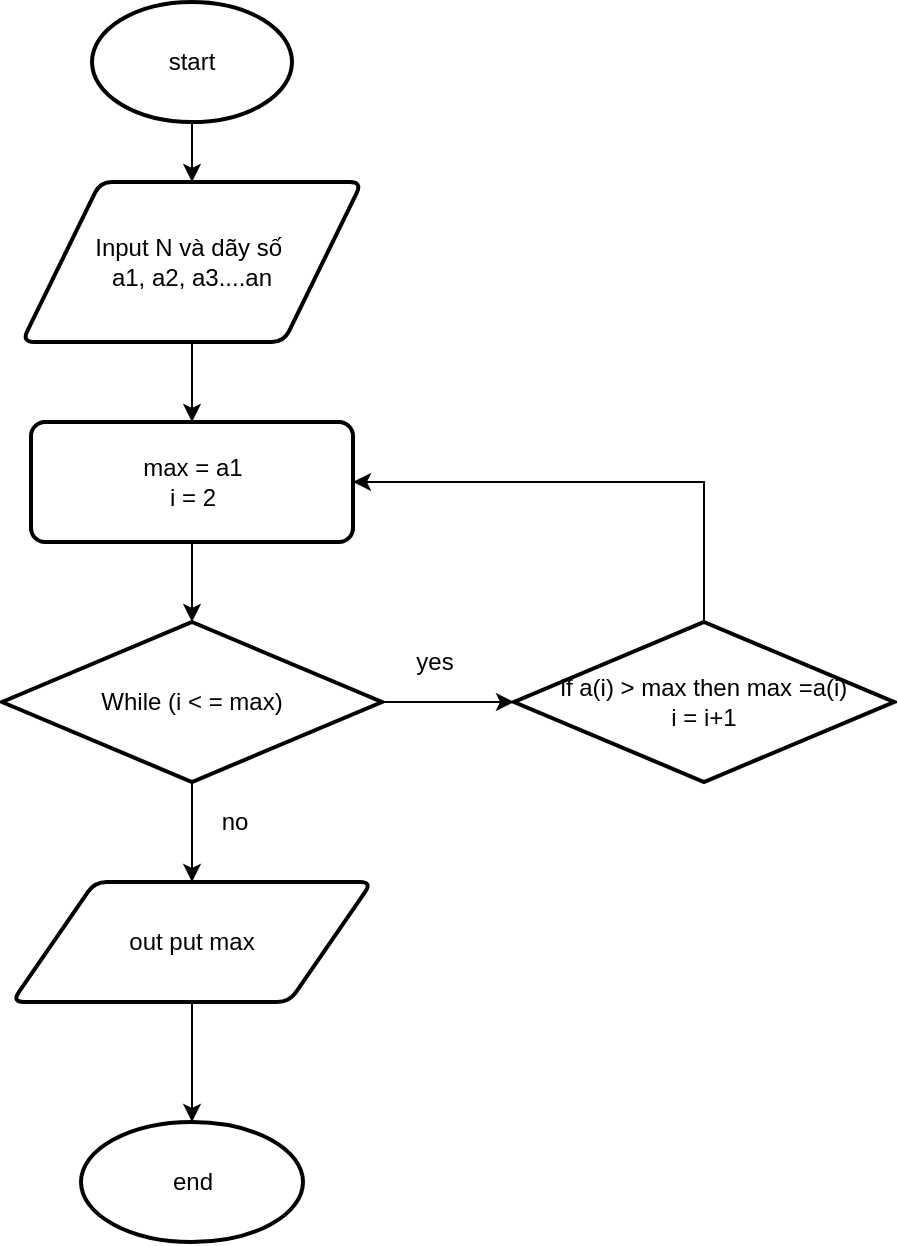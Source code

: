 <mxfile version="13.9.9" type="device"><diagram id="C5RBs43oDa-KdzZeNtuy" name="Page-1"><mxGraphModel dx="1264" dy="592" grid="1" gridSize="10" guides="1" tooltips="1" connect="1" arrows="1" fold="1" page="1" pageScale="1" pageWidth="827" pageHeight="1169" math="0" shadow="0"><root><mxCell id="WIyWlLk6GJQsqaUBKTNV-0"/><mxCell id="WIyWlLk6GJQsqaUBKTNV-1" parent="WIyWlLk6GJQsqaUBKTNV-0"/><mxCell id="VuCMs_9Q1l2V4QLPbGWz-8" value="" style="edgeStyle=orthogonalEdgeStyle;rounded=0;orthogonalLoop=1;jettySize=auto;html=1;" edge="1" parent="WIyWlLk6GJQsqaUBKTNV-1" source="VuCMs_9Q1l2V4QLPbGWz-1" target="VuCMs_9Q1l2V4QLPbGWz-3"><mxGeometry relative="1" as="geometry"/></mxCell><mxCell id="VuCMs_9Q1l2V4QLPbGWz-1" value="start" style="strokeWidth=2;html=1;shape=mxgraph.flowchart.start_1;whiteSpace=wrap;" vertex="1" parent="WIyWlLk6GJQsqaUBKTNV-1"><mxGeometry x="289" y="30" width="100" height="60" as="geometry"/></mxCell><mxCell id="VuCMs_9Q1l2V4QLPbGWz-2" value="end" style="strokeWidth=2;html=1;shape=mxgraph.flowchart.start_1;whiteSpace=wrap;" vertex="1" parent="WIyWlLk6GJQsqaUBKTNV-1"><mxGeometry x="283.5" y="590" width="111" height="60" as="geometry"/></mxCell><mxCell id="VuCMs_9Q1l2V4QLPbGWz-9" value="" style="edgeStyle=orthogonalEdgeStyle;rounded=0;orthogonalLoop=1;jettySize=auto;html=1;" edge="1" parent="WIyWlLk6GJQsqaUBKTNV-1" source="VuCMs_9Q1l2V4QLPbGWz-3" target="VuCMs_9Q1l2V4QLPbGWz-4"><mxGeometry relative="1" as="geometry"/></mxCell><mxCell id="VuCMs_9Q1l2V4QLPbGWz-3" value="Input N và dãy số&amp;nbsp;&lt;br&gt;a1, a2, a3....an&lt;br&gt;" style="shape=parallelogram;html=1;strokeWidth=2;perimeter=parallelogramPerimeter;whiteSpace=wrap;rounded=1;arcSize=12;size=0.23;" vertex="1" parent="WIyWlLk6GJQsqaUBKTNV-1"><mxGeometry x="254" y="120" width="170" height="80" as="geometry"/></mxCell><mxCell id="VuCMs_9Q1l2V4QLPbGWz-10" value="" style="edgeStyle=orthogonalEdgeStyle;rounded=0;orthogonalLoop=1;jettySize=auto;html=1;" edge="1" parent="WIyWlLk6GJQsqaUBKTNV-1" source="VuCMs_9Q1l2V4QLPbGWz-4" target="VuCMs_9Q1l2V4QLPbGWz-5"><mxGeometry relative="1" as="geometry"/></mxCell><mxCell id="VuCMs_9Q1l2V4QLPbGWz-4" value="max = a1&lt;br&gt;i = 2" style="rounded=1;whiteSpace=wrap;html=1;absoluteArcSize=1;arcSize=14;strokeWidth=2;" vertex="1" parent="WIyWlLk6GJQsqaUBKTNV-1"><mxGeometry x="258.5" y="240" width="161" height="60" as="geometry"/></mxCell><mxCell id="VuCMs_9Q1l2V4QLPbGWz-11" value="" style="edgeStyle=orthogonalEdgeStyle;rounded=0;orthogonalLoop=1;jettySize=auto;html=1;" edge="1" parent="WIyWlLk6GJQsqaUBKTNV-1" source="VuCMs_9Q1l2V4QLPbGWz-5" target="VuCMs_9Q1l2V4QLPbGWz-7"><mxGeometry relative="1" as="geometry"/></mxCell><mxCell id="VuCMs_9Q1l2V4QLPbGWz-14" value="" style="edgeStyle=orthogonalEdgeStyle;rounded=0;orthogonalLoop=1;jettySize=auto;html=1;" edge="1" parent="WIyWlLk6GJQsqaUBKTNV-1" source="VuCMs_9Q1l2V4QLPbGWz-5" target="VuCMs_9Q1l2V4QLPbGWz-6"><mxGeometry relative="1" as="geometry"/></mxCell><mxCell id="VuCMs_9Q1l2V4QLPbGWz-5" value="While (i &amp;lt; = max)" style="strokeWidth=2;html=1;shape=mxgraph.flowchart.decision;whiteSpace=wrap;" vertex="1" parent="WIyWlLk6GJQsqaUBKTNV-1"><mxGeometry x="244" y="340" width="190" height="80" as="geometry"/></mxCell><mxCell id="VuCMs_9Q1l2V4QLPbGWz-16" style="edgeStyle=orthogonalEdgeStyle;rounded=0;orthogonalLoop=1;jettySize=auto;html=1;" edge="1" parent="WIyWlLk6GJQsqaUBKTNV-1" source="VuCMs_9Q1l2V4QLPbGWz-6" target="VuCMs_9Q1l2V4QLPbGWz-4"><mxGeometry relative="1" as="geometry"><Array as="points"><mxPoint x="595" y="270"/></Array></mxGeometry></mxCell><mxCell id="VuCMs_9Q1l2V4QLPbGWz-6" value="if a(i) &amp;gt; max then max =a(i)&lt;br&gt;i = i+1" style="strokeWidth=2;html=1;shape=mxgraph.flowchart.decision;whiteSpace=wrap;" vertex="1" parent="WIyWlLk6GJQsqaUBKTNV-1"><mxGeometry x="500" y="340" width="190" height="80" as="geometry"/></mxCell><mxCell id="VuCMs_9Q1l2V4QLPbGWz-12" value="" style="edgeStyle=orthogonalEdgeStyle;rounded=0;orthogonalLoop=1;jettySize=auto;html=1;" edge="1" parent="WIyWlLk6GJQsqaUBKTNV-1" source="VuCMs_9Q1l2V4QLPbGWz-7" target="VuCMs_9Q1l2V4QLPbGWz-2"><mxGeometry relative="1" as="geometry"/></mxCell><mxCell id="VuCMs_9Q1l2V4QLPbGWz-7" value="out put max" style="shape=parallelogram;html=1;strokeWidth=2;perimeter=parallelogramPerimeter;whiteSpace=wrap;rounded=1;arcSize=12;size=0.23;" vertex="1" parent="WIyWlLk6GJQsqaUBKTNV-1"><mxGeometry x="249" y="470" width="180" height="60" as="geometry"/></mxCell><mxCell id="VuCMs_9Q1l2V4QLPbGWz-13" value="no" style="text;html=1;align=center;verticalAlign=middle;resizable=0;points=[];autosize=1;" vertex="1" parent="WIyWlLk6GJQsqaUBKTNV-1"><mxGeometry x="345" y="430" width="30" height="20" as="geometry"/></mxCell><mxCell id="VuCMs_9Q1l2V4QLPbGWz-15" value="yes" style="text;html=1;align=center;verticalAlign=middle;resizable=0;points=[];autosize=1;" vertex="1" parent="WIyWlLk6GJQsqaUBKTNV-1"><mxGeometry x="445" y="350" width="30" height="20" as="geometry"/></mxCell></root></mxGraphModel></diagram></mxfile>